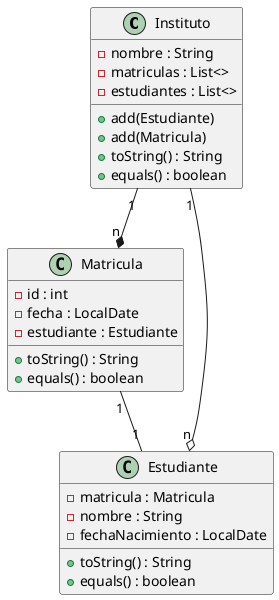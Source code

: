 @startuml
class Instituto {
    - nombre : String
    - matriculas : List<>
    - estudiantes : List<>
    + add(Estudiante)
    + add(Matricula)
    + toString() : String
    + equals() : boolean
}
class Matricula {
    - id : int
    - fecha : LocalDate
    - estudiante : Estudiante
    + toString() : String
    + equals() : boolean
}
class Estudiante {
    - matricula : Matricula
    - nombre : String
    - fechaNacimiento : LocalDate
    + toString() : String
    + equals() : boolean

}

Instituto "1" --* "n" Matricula
Instituto "1" --o "n" Estudiante
Matricula "1" -- "1" Estudiante

@enduml